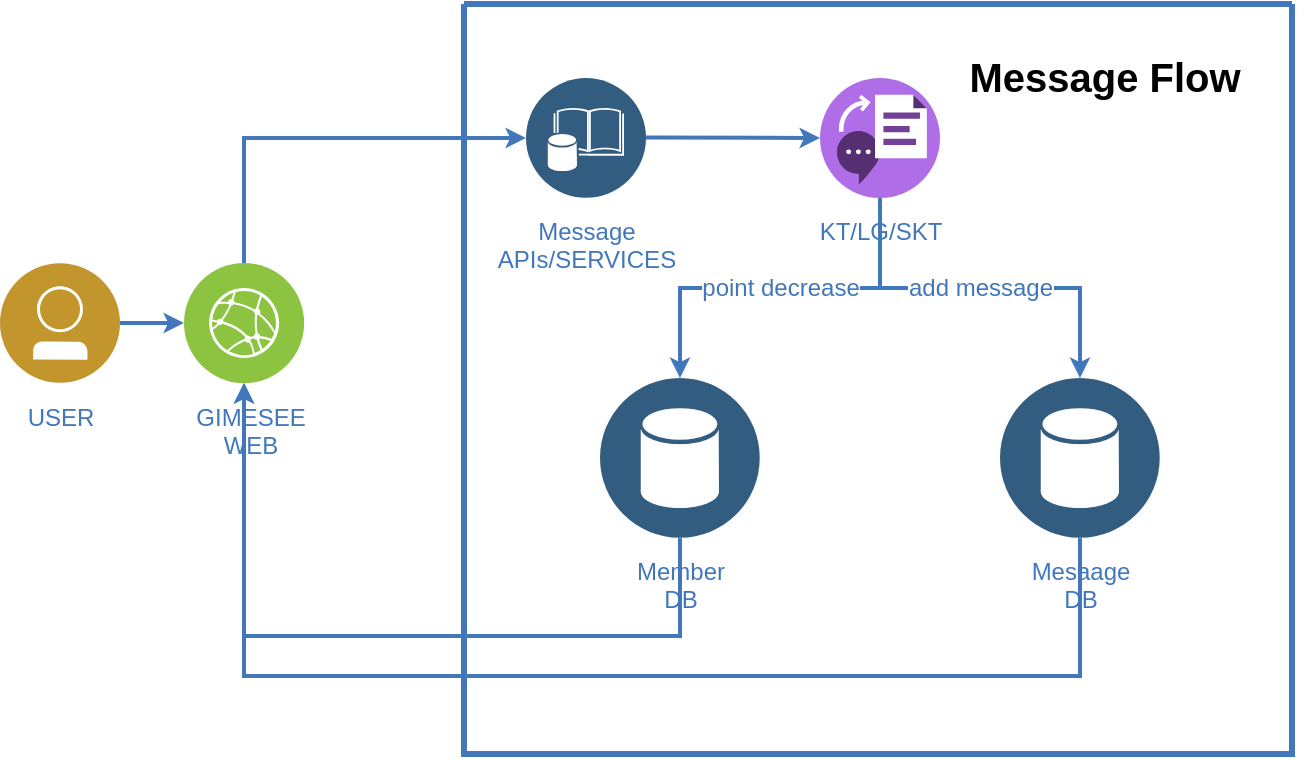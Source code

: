 <mxfile version="24.7.13">
  <diagram id="2f404044-711c-603c-8f00-f6bb4c023d3c" name="Page-1">
    <mxGraphModel dx="3394" dy="535" grid="1" gridSize="10" guides="1" tooltips="1" connect="1" arrows="1" fold="1" page="1" pageScale="1" pageWidth="1169" pageHeight="827" background="none" math="0" shadow="0">
      <root>
        <mxCell id="0" />
        <mxCell id="1" parent="0" />
        <mxCell id="Y3wIEpt85rSjA5f8IIfG-256" style="edgeStyle=elbowEdgeStyle;rounded=0;elbow=vertical;html=1;labelBackgroundColor=#ffffff;startArrow=none;startFill=0;startSize=4;endArrow=classic;endFill=1;endSize=4;jettySize=auto;orthogonalLoop=1;strokeColor=#4277BB;strokeWidth=2;fontSize=12;fontColor=#4277BB;exitX=0.5;exitY=0;exitDx=0;exitDy=0;entryX=0;entryY=0.5;entryDx=0;entryDy=0;" edge="1" parent="1" source="Y3wIEpt85rSjA5f8IIfG-267" target="Y3wIEpt85rSjA5f8IIfG-259">
          <mxGeometry relative="1" as="geometry">
            <Array as="points">
              <mxPoint x="-704" y="1087" />
            </Array>
            <mxPoint x="-694" y="1086" as="targetPoint" />
            <mxPoint x="-734" y="1568.139" as="sourcePoint" />
          </mxGeometry>
        </mxCell>
        <mxCell id="Y3wIEpt85rSjA5f8IIfG-257" value="USER" style="aspect=fixed;perimeter=ellipsePerimeter;html=1;align=center;shadow=0;dashed=0;image;image=img/lib/ibm/users/user.svg;labelBackgroundColor=#ffffff;strokeColor=#4277BB;strokeWidth=2;fillColor=none;gradientColor=none;fontSize=12;fontColor=#4277BB;spacingTop=3;" vertex="1" parent="1">
          <mxGeometry x="-896" y="1149.5" width="60" height="60" as="geometry" />
        </mxCell>
        <mxCell id="Y3wIEpt85rSjA5f8IIfG-258" value="" style="swimlane;shadow=0;labelBackgroundColor=#007FFF;strokeColor=#4277BB;fillColor=none;gradientColor=none;fontColor=#000000;align=right;collapsible=0;startSize=0;strokeWidth=3;" vertex="1" parent="1">
          <mxGeometry x="-664" y="1020" width="414" height="375" as="geometry" />
        </mxCell>
        <mxCell id="Y3wIEpt85rSjA5f8IIfG-259" value="&lt;div&gt;Message&lt;/div&gt;&lt;div&gt;APIs/SERVICES&lt;/div&gt;" style="aspect=fixed;perimeter=ellipsePerimeter;html=1;align=center;shadow=0;dashed=0;image;image=img/lib/ibm/data/enterprise_data.svg;labelBackgroundColor=#ffffff;strokeColor=#4277BB;strokeWidth=2;fillColor=none;gradientColor=none;fontSize=12;fontColor=#4277BB;spacingTop=3;" vertex="1" parent="Y3wIEpt85rSjA5f8IIfG-258">
          <mxGeometry x="31" y="37" width="60" height="60" as="geometry" />
        </mxCell>
        <mxCell id="Y3wIEpt85rSjA5f8IIfG-260" style="edgeStyle=elbowEdgeStyle;rounded=0;elbow=vertical;html=1;labelBackgroundColor=#ffffff;startArrow=none;startFill=0;startSize=4;endArrow=classic;endFill=1;endSize=4;jettySize=auto;orthogonalLoop=1;strokeColor=#4277BB;strokeWidth=2;fontSize=12;fontColor=#4277BB;entryX=0;entryY=0.5;entryDx=0;entryDy=0;" edge="1" parent="Y3wIEpt85rSjA5f8IIfG-258" target="Y3wIEpt85rSjA5f8IIfG-261">
          <mxGeometry relative="1" as="geometry">
            <mxPoint x="91" y="66.76" as="sourcePoint" />
            <mxPoint x="123" y="66.76" as="targetPoint" />
          </mxGeometry>
        </mxCell>
        <mxCell id="Y3wIEpt85rSjA5f8IIfG-261" value="KT/LG/SKT" style="aspect=fixed;perimeter=ellipsePerimeter;html=1;align=center;shadow=0;dashed=0;image;image=img/lib/ibm/miscellaneous/text_to_speech.svg;labelBackgroundColor=#ffffff;strokeColor=#4277BB;strokeWidth=2;fillColor=none;gradientColor=none;fontSize=12;fontColor=#4277BB;spacingTop=3;" vertex="1" parent="Y3wIEpt85rSjA5f8IIfG-258">
          <mxGeometry x="178" y="37" width="60" height="60" as="geometry" />
        </mxCell>
        <mxCell id="Y3wIEpt85rSjA5f8IIfG-262" value="&lt;div&gt;Mesaage&lt;/div&gt;&lt;div&gt;DB&lt;/div&gt;" style="aspect=fixed;perimeter=ellipsePerimeter;html=1;align=center;shadow=0;dashed=0;image;image=img/lib/ibm/data/data_services.svg;labelBackgroundColor=#ffffff;strokeColor=#4277BB;strokeWidth=2;fillColor=none;gradientColor=none;fontSize=12;fontColor=#4277BB;spacingTop=3;" vertex="1" parent="Y3wIEpt85rSjA5f8IIfG-258">
          <mxGeometry x="268" y="187" width="80" height="80" as="geometry" />
        </mxCell>
        <mxCell id="Y3wIEpt85rSjA5f8IIfG-263" value="&lt;div&gt;Member&lt;/div&gt;&lt;div&gt;DB&lt;/div&gt;" style="aspect=fixed;perimeter=ellipsePerimeter;html=1;align=center;shadow=0;dashed=0;image;image=img/lib/ibm/data/data_services.svg;labelBackgroundColor=#ffffff;strokeColor=#4277BB;strokeWidth=2;fillColor=none;gradientColor=none;fontSize=12;fontColor=#4277BB;spacingTop=3;" vertex="1" parent="Y3wIEpt85rSjA5f8IIfG-258">
          <mxGeometry x="68" y="187" width="80" height="80" as="geometry" />
        </mxCell>
        <mxCell id="Y3wIEpt85rSjA5f8IIfG-264" value="point decrease" style="edgeStyle=elbowEdgeStyle;rounded=0;elbow=vertical;html=1;labelBackgroundColor=#ffffff;startArrow=none;startFill=0;startSize=4;endArrow=classic;endFill=1;endSize=4;jettySize=auto;orthogonalLoop=1;strokeColor=#4277BB;strokeWidth=2;fontSize=12;fontColor=#4277BB;entryX=0.5;entryY=0;entryDx=0;entryDy=0;exitX=0.5;exitY=1;exitDx=0;exitDy=0;" edge="1" parent="Y3wIEpt85rSjA5f8IIfG-258" source="Y3wIEpt85rSjA5f8IIfG-261" target="Y3wIEpt85rSjA5f8IIfG-263">
          <mxGeometry relative="1" as="geometry">
            <mxPoint x="101" y="76.76" as="sourcePoint" />
            <mxPoint x="188" y="77" as="targetPoint" />
          </mxGeometry>
        </mxCell>
        <mxCell id="Y3wIEpt85rSjA5f8IIfG-265" value="add message" style="edgeStyle=elbowEdgeStyle;rounded=0;elbow=vertical;html=1;labelBackgroundColor=#ffffff;startArrow=none;startFill=0;startSize=4;endArrow=classic;endFill=1;endSize=4;jettySize=auto;orthogonalLoop=1;strokeColor=#4277BB;strokeWidth=2;fontSize=12;fontColor=#4277BB;entryX=0.5;entryY=0;entryDx=0;entryDy=0;exitX=0.5;exitY=1;exitDx=0;exitDy=0;" edge="1" parent="Y3wIEpt85rSjA5f8IIfG-258" source="Y3wIEpt85rSjA5f8IIfG-261" target="Y3wIEpt85rSjA5f8IIfG-262">
          <mxGeometry relative="1" as="geometry">
            <mxPoint x="218" y="107" as="sourcePoint" />
            <mxPoint x="118" y="197" as="targetPoint" />
          </mxGeometry>
        </mxCell>
        <mxCell id="Y3wIEpt85rSjA5f8IIfG-266" value="&lt;p&gt;&lt;font style=&quot;font-size: 20px;&quot;&gt;&lt;b&gt;Message Flow&lt;/b&gt;&lt;/font&gt;&lt;/p&gt;" style="text;html=1;align=center;verticalAlign=middle;resizable=0;points=[];autosize=1;strokeColor=none;fillColor=none;" vertex="1" parent="Y3wIEpt85rSjA5f8IIfG-258">
          <mxGeometry x="240" y="6" width="160" height="60" as="geometry" />
        </mxCell>
        <mxCell id="Y3wIEpt85rSjA5f8IIfG-267" value="GIMESEE&lt;div&gt;WEB&lt;/div&gt;" style="aspect=fixed;perimeter=ellipsePerimeter;html=1;align=center;shadow=0;image;image=img/lib/ibm/infrastructure/edge_services.svg;labelBackgroundColor=#ffffff;strokeColor=none;strokeWidth=2;fillColor=#808080;gradientColor=none;fontSize=12;fontColor=#4277BB;rounded=0;verticalAlign=top;spacingLeft=5;spacingTop=3;" vertex="1" parent="1">
          <mxGeometry x="-804" y="1149.5" width="60" height="60" as="geometry" />
        </mxCell>
        <mxCell id="Y3wIEpt85rSjA5f8IIfG-268" style="edgeStyle=elbowEdgeStyle;rounded=0;elbow=vertical;html=1;labelBackgroundColor=#ffffff;startArrow=none;startFill=0;startSize=4;endArrow=classic;endFill=1;endSize=4;jettySize=auto;orthogonalLoop=1;strokeColor=#4277BB;strokeWidth=2;fontSize=12;fontColor=#4277BB;" edge="1" parent="1" source="Y3wIEpt85rSjA5f8IIfG-257" target="Y3wIEpt85rSjA5f8IIfG-267">
          <mxGeometry relative="1" as="geometry" />
        </mxCell>
        <mxCell id="Y3wIEpt85rSjA5f8IIfG-269" style="edgeStyle=elbowEdgeStyle;rounded=0;elbow=vertical;html=1;labelBackgroundColor=#ffffff;startArrow=none;startFill=0;startSize=4;endArrow=classic;endFill=1;endSize=4;jettySize=auto;orthogonalLoop=1;strokeColor=#4277BB;strokeWidth=2;fontSize=12;fontColor=#4277BB;entryX=0.5;entryY=1;entryDx=0;entryDy=0;exitX=0.5;exitY=1;exitDx=0;exitDy=0;" edge="1" parent="1" source="Y3wIEpt85rSjA5f8IIfG-262" target="Y3wIEpt85rSjA5f8IIfG-267">
          <mxGeometry relative="1" as="geometry">
            <mxPoint x="-571" y="1100.76" as="sourcePoint" />
            <mxPoint x="-484" y="1101" as="targetPoint" />
            <Array as="points">
              <mxPoint x="-574" y="1356" />
            </Array>
          </mxGeometry>
        </mxCell>
        <mxCell id="Y3wIEpt85rSjA5f8IIfG-270" style="edgeStyle=elbowEdgeStyle;rounded=0;elbow=vertical;html=1;labelBackgroundColor=#ffffff;startArrow=none;startFill=0;startSize=4;endArrow=classic;endFill=1;endSize=4;jettySize=auto;orthogonalLoop=1;strokeColor=#4277BB;strokeWidth=2;fontSize=12;fontColor=#4277BB;entryX=0.5;entryY=1;entryDx=0;entryDy=0;exitX=0.5;exitY=1;exitDx=0;exitDy=0;" edge="1" parent="1" source="Y3wIEpt85rSjA5f8IIfG-263" target="Y3wIEpt85rSjA5f8IIfG-267">
          <mxGeometry relative="1" as="geometry">
            <mxPoint x="-354" y="1301" as="sourcePoint" />
            <mxPoint x="-764" y="1220" as="targetPoint" />
            <Array as="points">
              <mxPoint x="-664" y="1336" />
            </Array>
          </mxGeometry>
        </mxCell>
      </root>
    </mxGraphModel>
  </diagram>
</mxfile>
